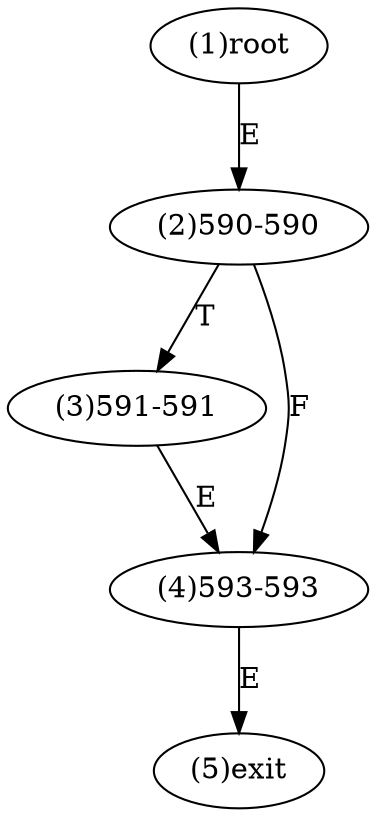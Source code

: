 digraph "" { 
1[ label="(1)root"];
2[ label="(2)590-590"];
3[ label="(3)591-591"];
4[ label="(4)593-593"];
5[ label="(5)exit"];
1->2[ label="E"];
2->4[ label="F"];
2->3[ label="T"];
3->4[ label="E"];
4->5[ label="E"];
}